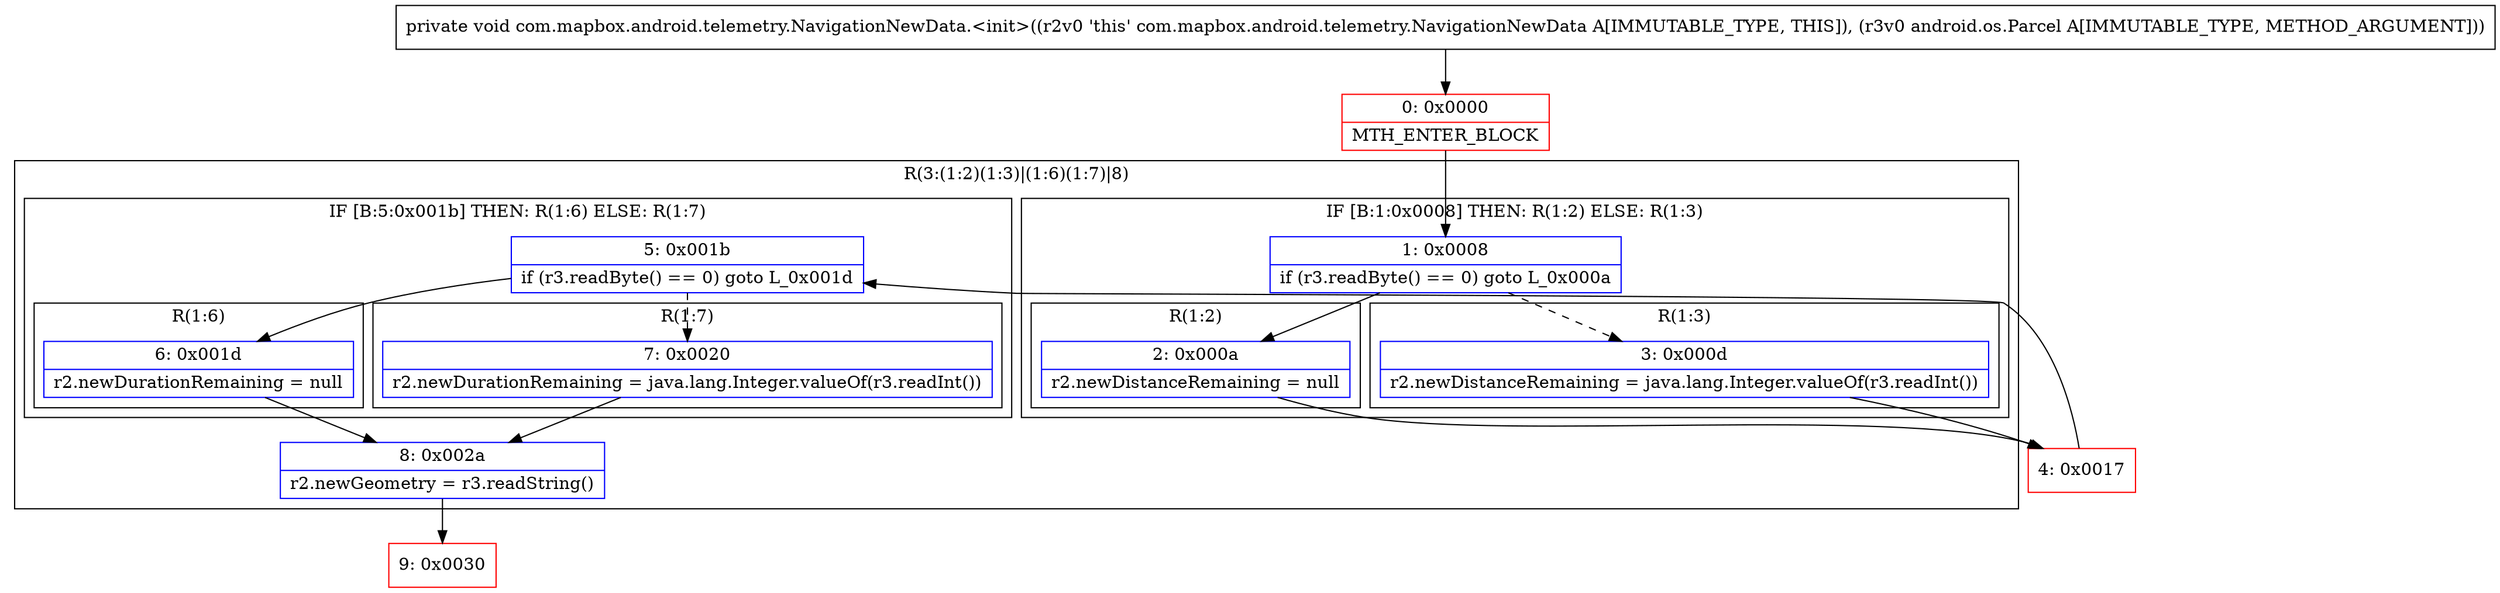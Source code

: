 digraph "CFG forcom.mapbox.android.telemetry.NavigationNewData.\<init\>(Landroid\/os\/Parcel;)V" {
subgraph cluster_Region_745340094 {
label = "R(3:(1:2)(1:3)|(1:6)(1:7)|8)";
node [shape=record,color=blue];
subgraph cluster_IfRegion_1922535244 {
label = "IF [B:1:0x0008] THEN: R(1:2) ELSE: R(1:3)";
node [shape=record,color=blue];
Node_1 [shape=record,label="{1\:\ 0x0008|if (r3.readByte() == 0) goto L_0x000a\l}"];
subgraph cluster_Region_2093696709 {
label = "R(1:2)";
node [shape=record,color=blue];
Node_2 [shape=record,label="{2\:\ 0x000a|r2.newDistanceRemaining = null\l}"];
}
subgraph cluster_Region_2023561731 {
label = "R(1:3)";
node [shape=record,color=blue];
Node_3 [shape=record,label="{3\:\ 0x000d|r2.newDistanceRemaining = java.lang.Integer.valueOf(r3.readInt())\l}"];
}
}
subgraph cluster_IfRegion_861900962 {
label = "IF [B:5:0x001b] THEN: R(1:6) ELSE: R(1:7)";
node [shape=record,color=blue];
Node_5 [shape=record,label="{5\:\ 0x001b|if (r3.readByte() == 0) goto L_0x001d\l}"];
subgraph cluster_Region_2113705066 {
label = "R(1:6)";
node [shape=record,color=blue];
Node_6 [shape=record,label="{6\:\ 0x001d|r2.newDurationRemaining = null\l}"];
}
subgraph cluster_Region_1537673342 {
label = "R(1:7)";
node [shape=record,color=blue];
Node_7 [shape=record,label="{7\:\ 0x0020|r2.newDurationRemaining = java.lang.Integer.valueOf(r3.readInt())\l}"];
}
}
Node_8 [shape=record,label="{8\:\ 0x002a|r2.newGeometry = r3.readString()\l}"];
}
Node_0 [shape=record,color=red,label="{0\:\ 0x0000|MTH_ENTER_BLOCK\l}"];
Node_4 [shape=record,color=red,label="{4\:\ 0x0017}"];
Node_9 [shape=record,color=red,label="{9\:\ 0x0030}"];
MethodNode[shape=record,label="{private void com.mapbox.android.telemetry.NavigationNewData.\<init\>((r2v0 'this' com.mapbox.android.telemetry.NavigationNewData A[IMMUTABLE_TYPE, THIS]), (r3v0 android.os.Parcel A[IMMUTABLE_TYPE, METHOD_ARGUMENT])) }"];
MethodNode -> Node_0;
Node_1 -> Node_2;
Node_1 -> Node_3[style=dashed];
Node_2 -> Node_4;
Node_3 -> Node_4;
Node_5 -> Node_6;
Node_5 -> Node_7[style=dashed];
Node_6 -> Node_8;
Node_7 -> Node_8;
Node_8 -> Node_9;
Node_0 -> Node_1;
Node_4 -> Node_5;
}

